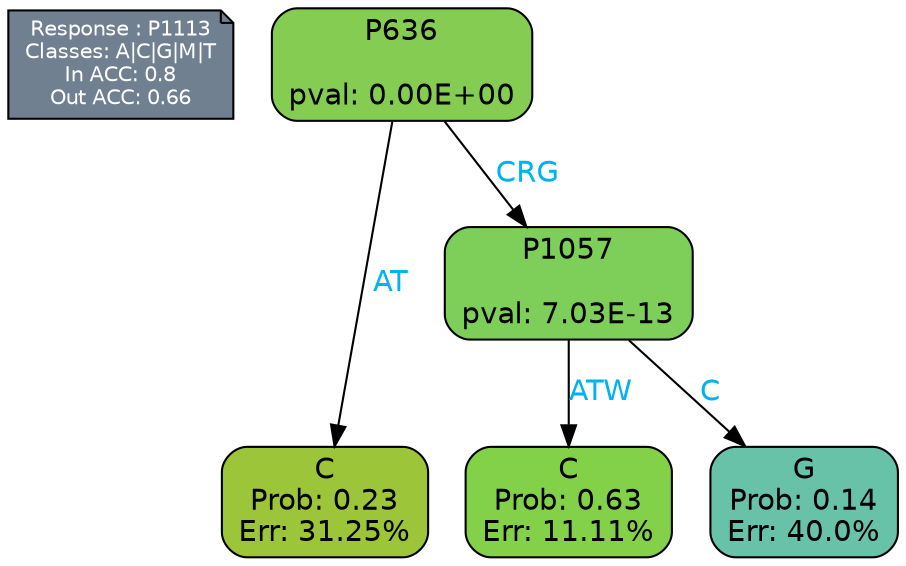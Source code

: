 digraph Tree {
node [shape=box, style="filled, rounded", color="black", fontname=helvetica] ;
graph [ranksep=equally, splines=polylines, bgcolor=transparent, dpi=600] ;
edge [fontname=helvetica] ;
LEGEND [label="Response : P1113
Classes: A|C|G|M|T
In ACC: 0.8
Out ACC: 0.66
",shape=note,align=left,style=filled,fillcolor="slategray",fontcolor="white",fontsize=10];1 [label="P636

pval: 0.00E+00", fillcolor="#84cd52"] ;
2 [label="C
Prob: 0.23
Err: 31.25%", fillcolor="#9cc539"] ;
3 [label="P1057

pval: 7.03E-13", fillcolor="#7ecf5a"] ;
4 [label="C
Prob: 0.63
Err: 11.11%", fillcolor="#83d148"] ;
5 [label="G
Prob: 0.14
Err: 40.0%", fillcolor="#68c2a8"] ;
1 -> 2 [label="AT",fontcolor=deepskyblue2] ;
1 -> 3 [label="CRG",fontcolor=deepskyblue2] ;
3 -> 4 [label="ATW",fontcolor=deepskyblue2] ;
3 -> 5 [label="C",fontcolor=deepskyblue2] ;
{rank = same; 2;4;5;}{rank = same; LEGEND;1;}}
